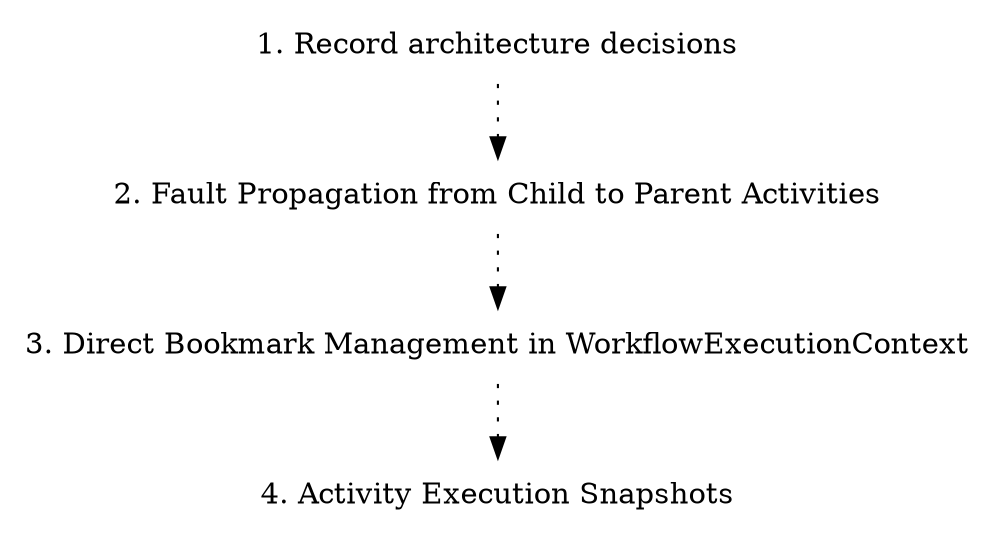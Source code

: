 digraph {
node [shape = plaintext];
subgraph {
_1 [label = "1. Record architecture decisions"; URL = "0001-record-architecture-decisions.html"];
_2 [label = "2. Fault Propagation from Child to Parent Activities"; URL ="0002-fault-propagation-from-child-to-parent-activities.html"];
_1 -> _2 [style= "dotted", weight = 1];
_3 [label = "3. Direct Bookmark Management in WorkflowExecutionContext"; URL = "0003-direct-bookmark-management-in-workflowexecutioncontext.html"];
_2 -> _3 [style = "dotted", weight = 1];
_4 [label ="4. Activity Execution Snapshots"; URL = "0004-activity-execution-snapshots.html"];
_3 -> _4 [style = "dotted", weight = 1];
}
}